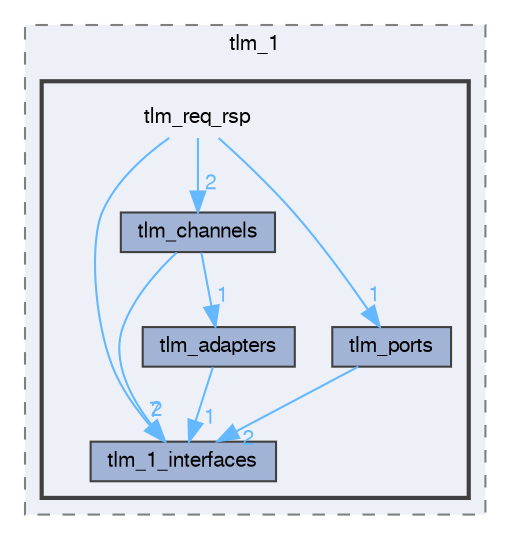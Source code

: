 digraph "tlm_core/tlm_1/tlm_req_rsp"
{
 // LATEX_PDF_SIZE
  bgcolor="transparent";
  edge [fontname=FreeSans,fontsize=10,labelfontname=FreeSans,labelfontsize=10];
  node [fontname=FreeSans,fontsize=10,shape=box,height=0.2,width=0.4];
  compound=true
  subgraph clusterdir_e834deb0de1553ee6782c32345108d91 {
    graph [ bgcolor="#edf0f7", pencolor="grey50", label="tlm_1", fontname=FreeSans,fontsize=10 style="filled,dashed", URL="dir_e834deb0de1553ee6782c32345108d91.html",tooltip=""]
  subgraph clusterdir_f5e56409712e0b002f6bb0ff6be3b762 {
    graph [ bgcolor="#edf0f7", pencolor="grey25", label="", fontname=FreeSans,fontsize=10 style="filled,bold", URL="dir_f5e56409712e0b002f6bb0ff6be3b762.html",tooltip=""]
    dir_f5e56409712e0b002f6bb0ff6be3b762 [shape=plaintext, label="tlm_req_rsp"];
  dir_7bfea407d87c74d0d6a8a9e31733fb55 [label="tlm_1_interfaces", fillcolor="#a2b4d6", color="grey25", style="filled", URL="dir_7bfea407d87c74d0d6a8a9e31733fb55.html",tooltip=""];
  dir_f785f1cf03833b37a7d700071cbb24f9 [label="tlm_adapters", fillcolor="#a2b4d6", color="grey25", style="filled", URL="dir_f785f1cf03833b37a7d700071cbb24f9.html",tooltip=""];
  dir_6a42bdaa6678bc7e2ea3941dd8076950 [label="tlm_channels", fillcolor="#a2b4d6", color="grey25", style="filled", URL="dir_6a42bdaa6678bc7e2ea3941dd8076950.html",tooltip=""];
  dir_0e0ccf35ab38e64426314722b082900d [label="tlm_ports", fillcolor="#a2b4d6", color="grey25", style="filled", URL="dir_0e0ccf35ab38e64426314722b082900d.html",tooltip=""];
  }
  }
  dir_f5e56409712e0b002f6bb0ff6be3b762->dir_0e0ccf35ab38e64426314722b082900d [headlabel="1", labeldistance=1.5 headhref="dir_000012_000010.html" href="dir_000012_000010.html" color="steelblue1" fontcolor="steelblue1"];
  dir_f5e56409712e0b002f6bb0ff6be3b762->dir_6a42bdaa6678bc7e2ea3941dd8076950 [headlabel="2", labeldistance=1.5 headhref="dir_000012_000006.html" href="dir_000012_000006.html" color="steelblue1" fontcolor="steelblue1"];
  dir_f5e56409712e0b002f6bb0ff6be3b762->dir_7bfea407d87c74d0d6a8a9e31733fb55 [headlabel="7", labeldistance=1.5 headhref="dir_000012_000001.html" href="dir_000012_000001.html" color="steelblue1" fontcolor="steelblue1"];
  dir_f785f1cf03833b37a7d700071cbb24f9->dir_7bfea407d87c74d0d6a8a9e31733fb55 [headlabel="1", labeldistance=1.5 headhref="dir_000004_000001.html" href="dir_000004_000001.html" color="steelblue1" fontcolor="steelblue1"];
  dir_6a42bdaa6678bc7e2ea3941dd8076950->dir_7bfea407d87c74d0d6a8a9e31733fb55 [headlabel="2", labeldistance=1.5 headhref="dir_000006_000001.html" href="dir_000006_000001.html" color="steelblue1" fontcolor="steelblue1"];
  dir_6a42bdaa6678bc7e2ea3941dd8076950->dir_f785f1cf03833b37a7d700071cbb24f9 [headlabel="1", labeldistance=1.5 headhref="dir_000006_000004.html" href="dir_000006_000004.html" color="steelblue1" fontcolor="steelblue1"];
  dir_0e0ccf35ab38e64426314722b082900d->dir_7bfea407d87c74d0d6a8a9e31733fb55 [headlabel="2", labeldistance=1.5 headhref="dir_000010_000001.html" href="dir_000010_000001.html" color="steelblue1" fontcolor="steelblue1"];
}
